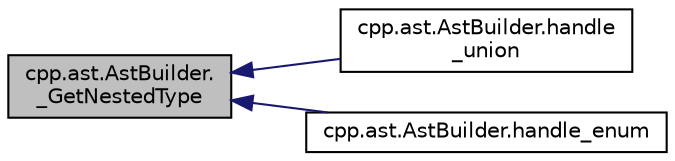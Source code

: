 digraph "cpp.ast.AstBuilder._GetNestedType"
{
  edge [fontname="Helvetica",fontsize="10",labelfontname="Helvetica",labelfontsize="10"];
  node [fontname="Helvetica",fontsize="10",shape=record];
  rankdir="LR";
  Node126 [label="cpp.ast.AstBuilder.\l_GetNestedType",height=0.2,width=0.4,color="black", fillcolor="grey75", style="filled", fontcolor="black"];
  Node126 -> Node127 [dir="back",color="midnightblue",fontsize="10",style="solid",fontname="Helvetica"];
  Node127 [label="cpp.ast.AstBuilder.handle\l_union",height=0.2,width=0.4,color="black", fillcolor="white", style="filled",URL="$d9/dc3/classcpp_1_1ast_1_1_ast_builder.html#a9b3fbfb21c6e23f04fd596d590f93eee"];
  Node126 -> Node128 [dir="back",color="midnightblue",fontsize="10",style="solid",fontname="Helvetica"];
  Node128 [label="cpp.ast.AstBuilder.handle_enum",height=0.2,width=0.4,color="black", fillcolor="white", style="filled",URL="$d9/dc3/classcpp_1_1ast_1_1_ast_builder.html#a341a6ffabadd444a345c8c98a611774c"];
}
